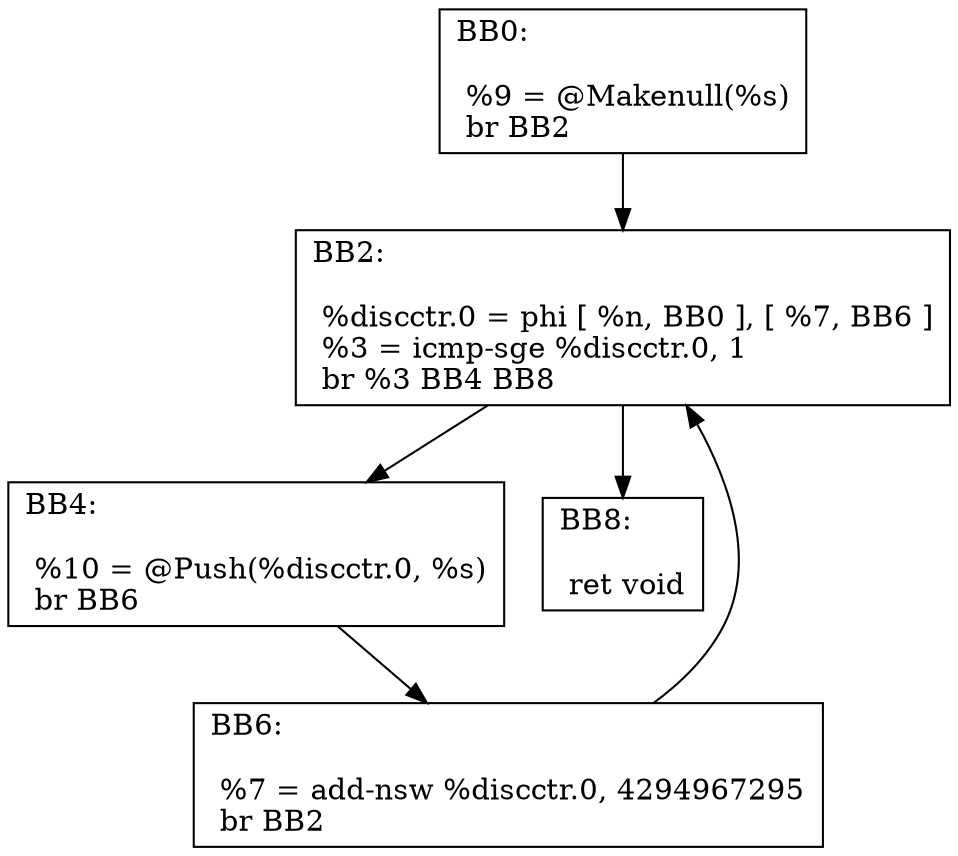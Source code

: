 digraph "CFG for 'Init' function" {
	AA0 [shape=record, label="{BB0:\l\l  %9 = @Makenull(%s)\l br  BB2\l}"];
	AA0 -> AA2
	AA2 [shape=record, label="{BB2:\l\l  %discctr.0 = phi [  %n, BB0 ], [  %7, BB6 ]\l %3 = icmp-sge %discctr.0,  1\l br %3 BB4 BB8\l}"];
	AA2 -> AA4
	AA2 -> AA8
	AA4 [shape=record, label="{BB4:\l\l  %10 = @Push(%discctr.0, %s)\l br  BB6\l}"];
	AA4 -> AA6
	AA6 [shape=record, label="{BB6:\l\l  %7 = add-nsw %discctr.0,  4294967295\l br  BB2\l}"];
	AA6 -> AA2
	AA8 [shape=record, label="{BB8:\l\l  ret void\l}"];
}
